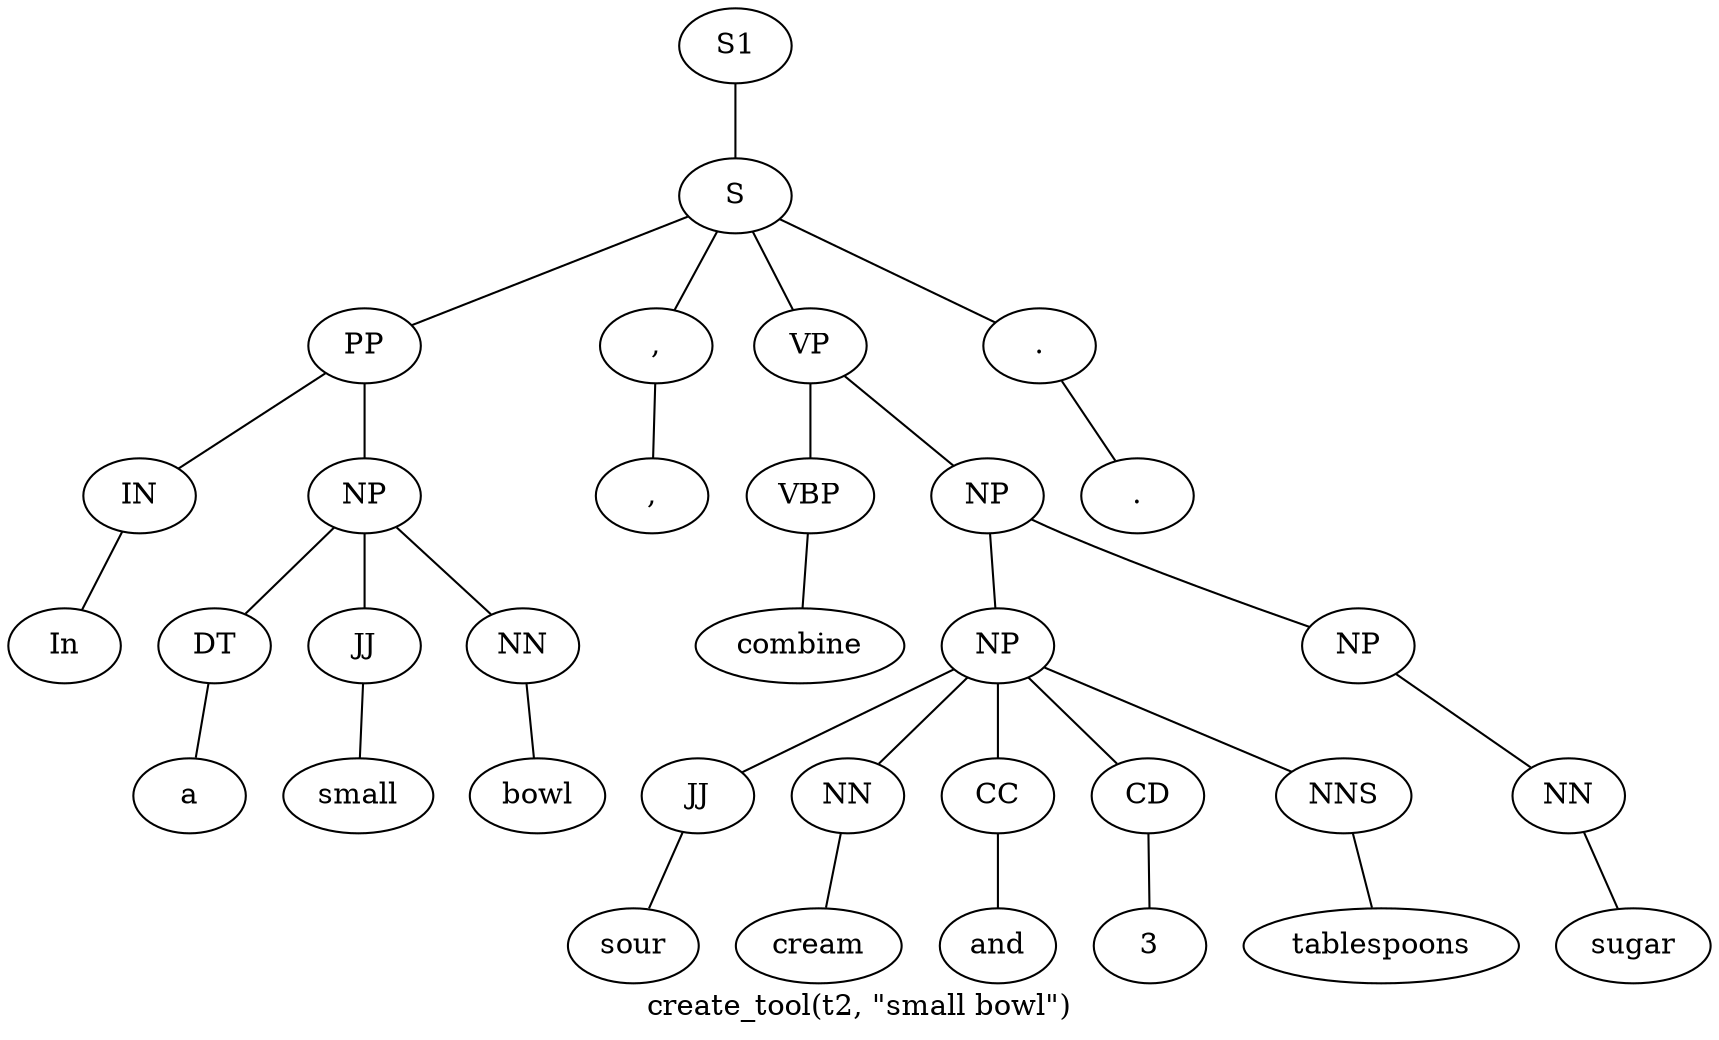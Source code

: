 graph SyntaxGraph {
	label = "create_tool(t2, \"small bowl\")";
	Node0 [label="S1"];
	Node1 [label="S"];
	Node2 [label="PP"];
	Node3 [label="IN"];
	Node4 [label="In"];
	Node5 [label="NP"];
	Node6 [label="DT"];
	Node7 [label="a"];
	Node8 [label="JJ"];
	Node9 [label="small"];
	Node10 [label="NN"];
	Node11 [label="bowl"];
	Node12 [label=","];
	Node13 [label=","];
	Node14 [label="VP"];
	Node15 [label="VBP"];
	Node16 [label="combine"];
	Node17 [label="NP"];
	Node18 [label="NP"];
	Node19 [label="JJ"];
	Node20 [label="sour"];
	Node21 [label="NN"];
	Node22 [label="cream"];
	Node23 [label="CC"];
	Node24 [label="and"];
	Node25 [label="CD"];
	Node26 [label="3"];
	Node27 [label="NNS"];
	Node28 [label="tablespoons"];
	Node29 [label="NP"];
	Node30 [label="NN"];
	Node31 [label="sugar"];
	Node32 [label="."];
	Node33 [label="."];

	Node0 -- Node1;
	Node1 -- Node2;
	Node1 -- Node12;
	Node1 -- Node14;
	Node1 -- Node32;
	Node2 -- Node3;
	Node2 -- Node5;
	Node3 -- Node4;
	Node5 -- Node6;
	Node5 -- Node8;
	Node5 -- Node10;
	Node6 -- Node7;
	Node8 -- Node9;
	Node10 -- Node11;
	Node12 -- Node13;
	Node14 -- Node15;
	Node14 -- Node17;
	Node15 -- Node16;
	Node17 -- Node18;
	Node17 -- Node29;
	Node18 -- Node19;
	Node18 -- Node21;
	Node18 -- Node23;
	Node18 -- Node25;
	Node18 -- Node27;
	Node19 -- Node20;
	Node21 -- Node22;
	Node23 -- Node24;
	Node25 -- Node26;
	Node27 -- Node28;
	Node29 -- Node30;
	Node30 -- Node31;
	Node32 -- Node33;
}